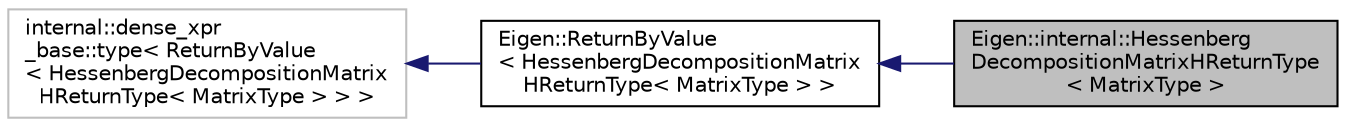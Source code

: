 digraph "Eigen::internal::HessenbergDecompositionMatrixHReturnType&lt; MatrixType &gt;"
{
  edge [fontname="Helvetica",fontsize="10",labelfontname="Helvetica",labelfontsize="10"];
  node [fontname="Helvetica",fontsize="10",shape=record];
  rankdir="LR";
  Node1 [label="Eigen::internal::Hessenberg\lDecompositionMatrixHReturnType\l\< MatrixType \>",height=0.2,width=0.4,color="black", fillcolor="grey75", style="filled" fontcolor="black"];
  Node2 -> Node1 [dir="back",color="midnightblue",fontsize="10",style="solid",fontname="Helvetica"];
  Node2 [label="Eigen::ReturnByValue\l\< HessenbergDecompositionMatrix\lHReturnType\< MatrixType \> \>",height=0.2,width=0.4,color="black", fillcolor="white", style="filled",URL="$classEigen_1_1ReturnByValue.html"];
  Node3 -> Node2 [dir="back",color="midnightblue",fontsize="10",style="solid",fontname="Helvetica"];
  Node3 [label="internal::dense_xpr\l_base::type\< ReturnByValue\l\< HessenbergDecompositionMatrix\lHReturnType\< MatrixType \> \> \>",height=0.2,width=0.4,color="grey75", fillcolor="white", style="filled"];
}
